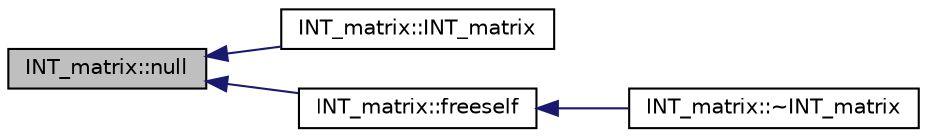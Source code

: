 digraph "INT_matrix::null"
{
  edge [fontname="Helvetica",fontsize="10",labelfontname="Helvetica",labelfontsize="10"];
  node [fontname="Helvetica",fontsize="10",shape=record];
  rankdir="LR";
  Node17 [label="INT_matrix::null",height=0.2,width=0.4,color="black", fillcolor="grey75", style="filled", fontcolor="black"];
  Node17 -> Node18 [dir="back",color="midnightblue",fontsize="10",style="solid",fontname="Helvetica"];
  Node18 [label="INT_matrix::INT_matrix",height=0.2,width=0.4,color="black", fillcolor="white", style="filled",URL="$d9/dd1/class_i_n_t__matrix.html#af9f33540ce53964e21c63f272612ec6f"];
  Node17 -> Node19 [dir="back",color="midnightblue",fontsize="10",style="solid",fontname="Helvetica"];
  Node19 [label="INT_matrix::freeself",height=0.2,width=0.4,color="black", fillcolor="white", style="filled",URL="$d9/dd1/class_i_n_t__matrix.html#a7d7429023e6a92987b66c3450ef38944"];
  Node19 -> Node20 [dir="back",color="midnightblue",fontsize="10",style="solid",fontname="Helvetica"];
  Node20 [label="INT_matrix::~INT_matrix",height=0.2,width=0.4,color="black", fillcolor="white", style="filled",URL="$d9/dd1/class_i_n_t__matrix.html#a6896ec5fe1bbb5a13fd71d35bad8cdea"];
}

